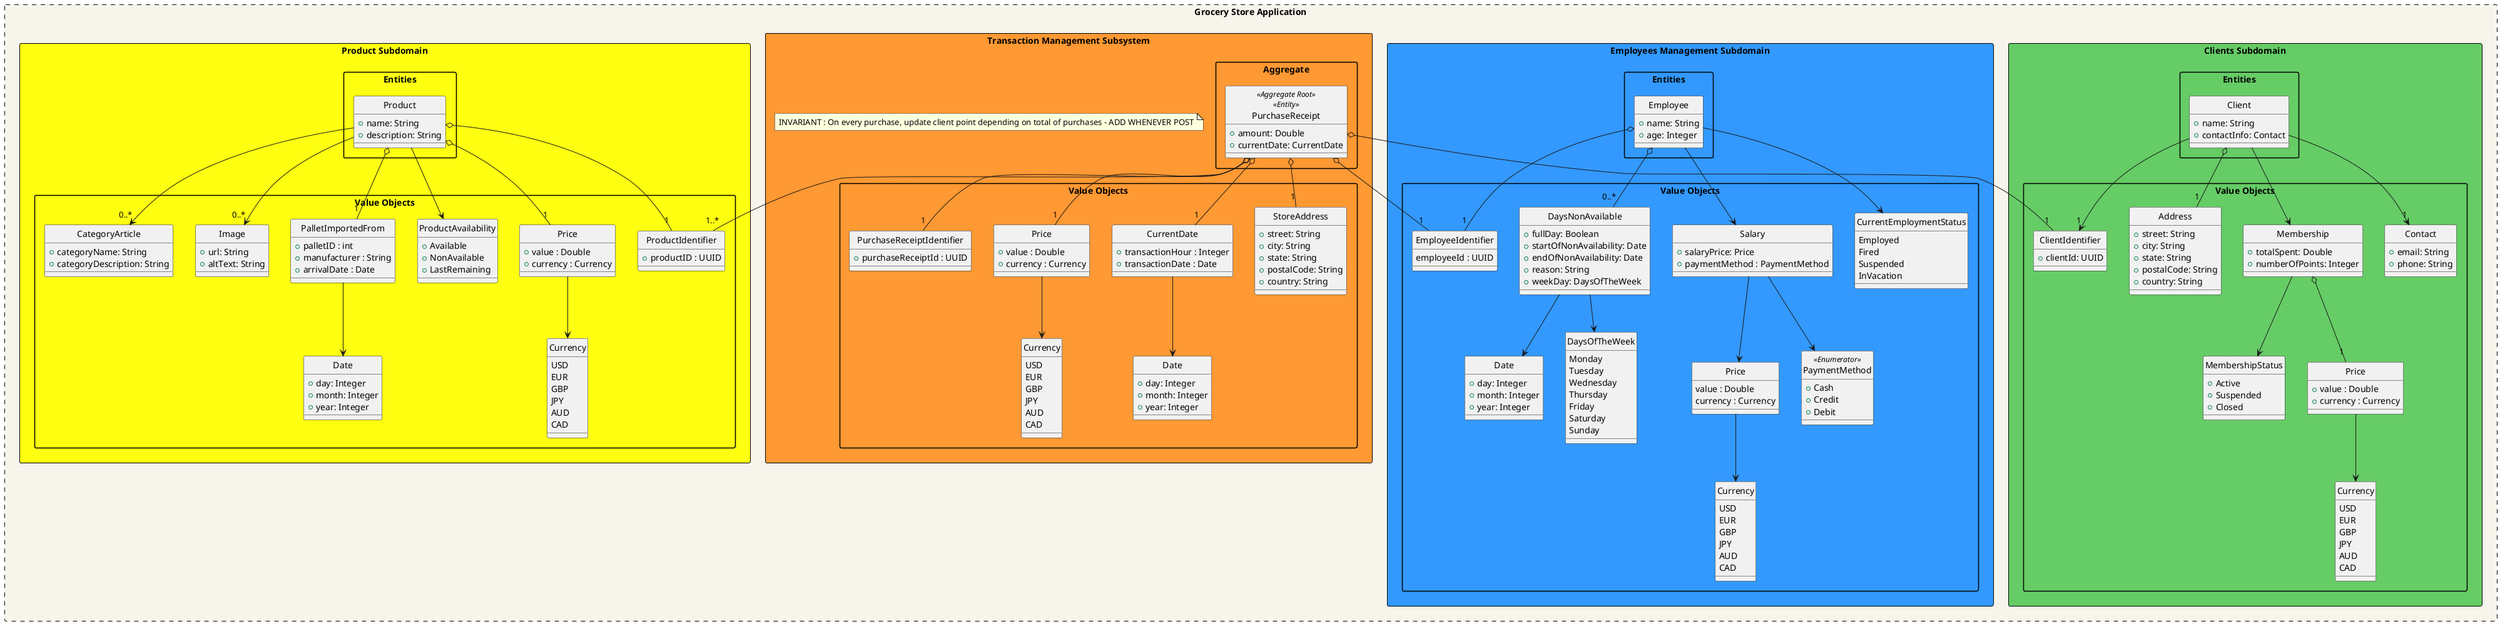 @startuml
hide circle
top to bottom direction

!define ENTITY(entityName) class entityName << Entity >>
!define AGGREGATE(aggregateName) class aggregateName << Aggregate >>
!define AGGREGATE_ROOT(aggregateRootName) class aggregateRootName << Aggregate Root >>
!define AGGREGATE_ROOT_ENTITY(aggregateRootEntityName) class aggregateRootEntityName << Aggregate Root >> << Entity >>
!define VALUE_OBJECT(valueObjectName) class valueObjectName << Value Object >>
!pragma useVerticalIf on
skinparam packageStyle rectangle
skinparam rectangle {
    BackgroundColor #f7f4eb
    BorderColor Black
}
rectangle "Grocery Store Application" as BoundedContextWedding #line.dashed {
    package "Employees Management Subdomain" <<Rectangle>> #3399FF {

        package "Entities" {
            class Employee {
                + name: String
                + age: Integer
            }
        }
        package "Value Objects" {
            class DaysNonAvailable {
                + fullDay: Boolean
                + startOfNonAvailability: Date
                + endOfNonAvailability: Date
                + reason: String
                + weekDay: DaysOfTheWeek
            }
            class Date {
                + day: Integer
                + month: Integer
                + year: Integer
            }
            enum DaysOfTheWeek {
                Monday
                Tuesday
                Wednesday
                Thursday
                Friday
                Saturday
                Sunday
            }
            enum CurrentEmploymentStatus {
                Employed
                Fired
                Suspended
                InVacation
            }
            class Price {
                value : Double
                currency : Currency
            }
            enum Currency {
                USD
                EUR
                GBP
                JPY
                AUD
                CAD
            }
            class Salary {
                + salaryPrice: Price
                + paymentMethod : PaymentMethod

            }
            class PaymentMethod << Enumerator >>{
                + Cash
                + Credit
                + Debit
            }

            class EmployeeIdentifier{
                employeeId : UUID
            }
            Employee o--"1" EmployeeIdentifier

            Price --> Currency
            Salary --> Price
            Salary --> PaymentMethod
            DaysNonAvailable --> Date
        }
        Employee --> Salary
        Employee --> CurrentEmploymentStatus
        DaysNonAvailable --> DaysOfTheWeek
        Employee o--"0..*" DaysNonAvailable
    }
    package "Clients Subdomain" <<Rectangle>> #66CC66 {
        package "Entities" {
            class Client {
                + name: String
                + contactInfo: Contact
            }
        }
        package "Value Objects" {
            class Address {
                + street: String
                + city: String
                + state: String
                + postalCode: String
                + country: String
            }
            class Contact {
                + email: String
                + phone: String
            }

            class Membership {
                + totalSpent: Double
                + numberOfPoints: Integer
            }
            class ClientIdentifier {
                + clientId: UUID
            }
            class MembershipStatus{
                + Active
                + Suspended
                + Closed
            }
            class Price{
                + value : Double
                + currency : Currency
            }
            enum Currency {
                USD
                EUR
                GBP
                JPY
                AUD
                CAD
            }
            Price --> Currency
            Membership o--"1" Price
            Membership --> MembershipStatus
            Client --> Membership
            Client o--"1" Address
        }
        Client --> "1" Contact
        Client --> "1" ClientIdentifier
    }
    package "Transaction Management Subsystem" <<Rectangle>> #FF9933 {
        note "INVARIANT : On every purchase, update client point depending on total of purchases - ADD WHENEVER POST" as explanation

        package "Aggregate" {
            AGGREGATE_ROOT_ENTITY(PurchaseReceipt){
                + amount: Double
                + currentDate: CurrentDate
            }
        }
        package "Value Objects" {
            class Date {
                + day: Integer
                + month: Integer
                + year: Integer
            }
            class StoreAddress {
                + street: String
                + city: String
                + state: String
                + postalCode: String
                + country: String
            }
            class CurrentDate {
                + transactionHour : Integer
                + transactionDate : Date
            }
            class Price{
                + value : Double
                + currency : Currency
            }
            class PurchaseReceiptIdentifier{
                + purchaseReceiptId : UUID
            }
            enum Currency {
                USD
                EUR
                GBP
                JPY
                AUD
                CAD
            }
            Price --> Currency
            PurchaseReceipt o--"1" Price
            PurchaseReceipt o--"1" PurchaseReceiptIdentifier
            CurrentDate --> Date
        }
       PurchaseReceipt o--"1" StoreAddress

       PurchaseReceipt o--"1" CurrentDate
       PurchaseReceipt o--"1" ClientIdentifier
       PurchaseReceipt o--"1" EmployeeIdentifier

    }
    package "Product Subdomain" <<Rectangle>> #ffff11 {

        package "Entities" {
            class Product {
                + name: String
                + description: String
            }
        }
        package "Value Objects" {
            class ProductIdentifier {
                + productID : UUID
            }
            class Image {
                + url: String
                + altText: String
            }
            class CategoryArticle {
                + categoryName: String
                + categoryDescription: String
            }
            class Price{
                + value : Double
                + currency : Currency
            }
            class ProductAvailability {
                + Available
                + NonAvailable
                + LastRemaining
            }
            class Date {
                + day: Integer
                + month: Integer
                + year: Integer
            }
            class PalletImportedFrom{
                + palletID : int
                + manufacturer : String
                + arrivalDate : Date
            }
            enum Currency {
                USD
                EUR
                GBP
                JPY
                AUD
                CAD
            }
            PalletImportedFrom --> Date
            Price --> Currency
            Product o--"1" Price
            Product o--"1" PalletImportedFrom
            Product o--"1" ProductIdentifier
            Product --> ProductAvailability
            PurchaseReceipt o--"1..*" ProductIdentifier
        }
        Product --> "0..*" Image
        Product --> "0..*" CategoryArticle
    }
}

@enduml